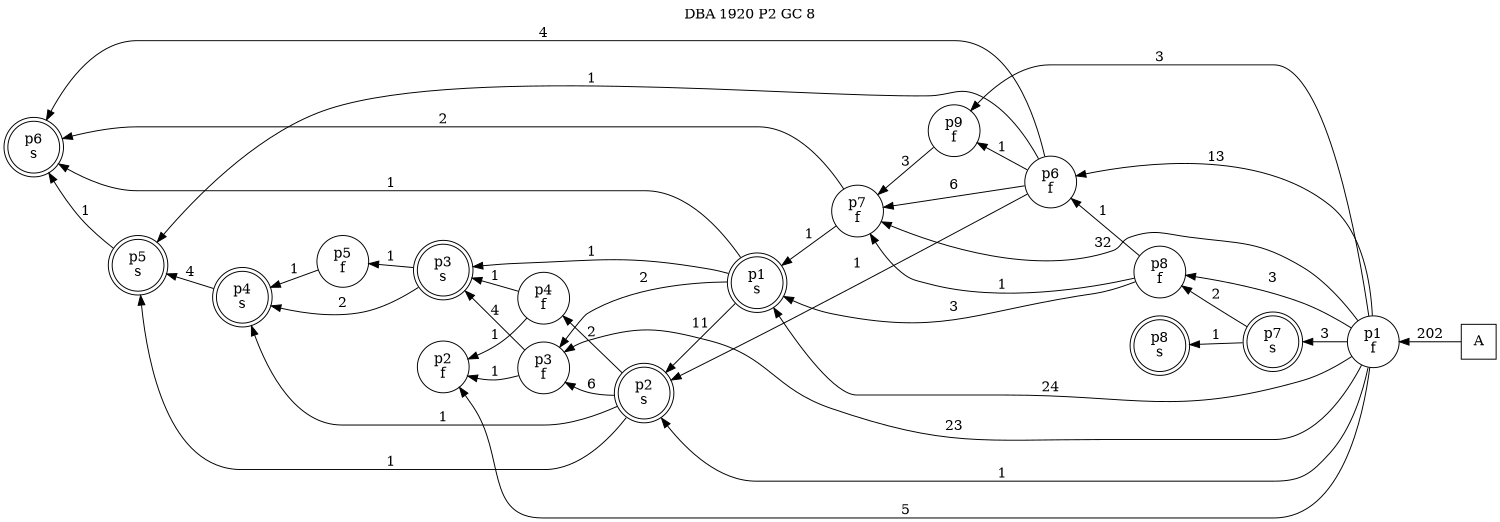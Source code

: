 digraph DBA_1920_P2_GC_8_LOW {
labelloc="tl"
label= " DBA 1920 P2 GC 8 "
rankdir="RL";
graph [ size=" 10 , 10 !"]

"A" [shape="square" label="A"]
"p1_f" [shape="circle" label="p1
f"]
"p9_f" [shape="circle" label="p9
f"]
"p2_f" [shape="circle" label="p2
f"]
"p3_f" [shape="circle" label="p3
f"]
"p1_s" [shape="doublecircle" label="p1
s"]
"p2_s" [shape="doublecircle" label="p2
s"]
"p3_s" [shape="doublecircle" label="p3
s"]
"p4_s" [shape="doublecircle" label="p4
s"]
"p5_s" [shape="doublecircle" label="p5
s"]
"p7_s" [shape="doublecircle" label="p7
s"]
"p8_f" [shape="circle" label="p8
f"]
"p6_f" [shape="circle" label="p6
f"]
"p7_f" [shape="circle" label="p7
f"]
"p4_f" [shape="circle" label="p4
f"]
"p5_f" [shape="circle" label="p5
f"]
"p6_s" [shape="doublecircle" label="p6
s"]
"p8_s" [shape="doublecircle" label="p8
s"]
"A" -> "p1_f" [ label=202]
"p1_f" -> "p9_f" [ label=3]
"p1_f" -> "p2_f" [ label=5]
"p1_f" -> "p3_f" [ label=23]
"p1_f" -> "p1_s" [ label=24]
"p1_f" -> "p2_s" [ label=1]
"p1_f" -> "p7_s" [ label=3]
"p1_f" -> "p8_f" [ label=3]
"p1_f" -> "p6_f" [ label=13]
"p1_f" -> "p7_f" [ label=32]
"p9_f" -> "p7_f" [ label=3]
"p3_f" -> "p2_f" [ label=1]
"p3_f" -> "p3_s" [ label=4]
"p1_s" -> "p3_f" [ label=2]
"p1_s" -> "p2_s" [ label=11]
"p1_s" -> "p3_s" [ label=1]
"p1_s" -> "p6_s" [ label=1]
"p2_s" -> "p3_f" [ label=6]
"p2_s" -> "p4_s" [ label=1]
"p2_s" -> "p5_s" [ label=1]
"p2_s" -> "p4_f" [ label=2]
"p3_s" -> "p4_s" [ label=2]
"p3_s" -> "p5_f" [ label=1]
"p4_s" -> "p5_s" [ label=4]
"p5_s" -> "p6_s" [ label=1]
"p7_s" -> "p8_f" [ label=2]
"p7_s" -> "p8_s" [ label=1]
"p8_f" -> "p1_s" [ label=3]
"p8_f" -> "p6_f" [ label=1]
"p8_f" -> "p7_f" [ label=1]
"p6_f" -> "p9_f" [ label=1]
"p6_f" -> "p2_s" [ label=1]
"p6_f" -> "p5_s" [ label=1]
"p6_f" -> "p7_f" [ label=6]
"p6_f" -> "p6_s" [ label=4]
"p7_f" -> "p1_s" [ label=1]
"p7_f" -> "p6_s" [ label=2]
"p4_f" -> "p2_f" [ label=1]
"p4_f" -> "p3_s" [ label=1]
"p5_f" -> "p4_s" [ label=1]
}
